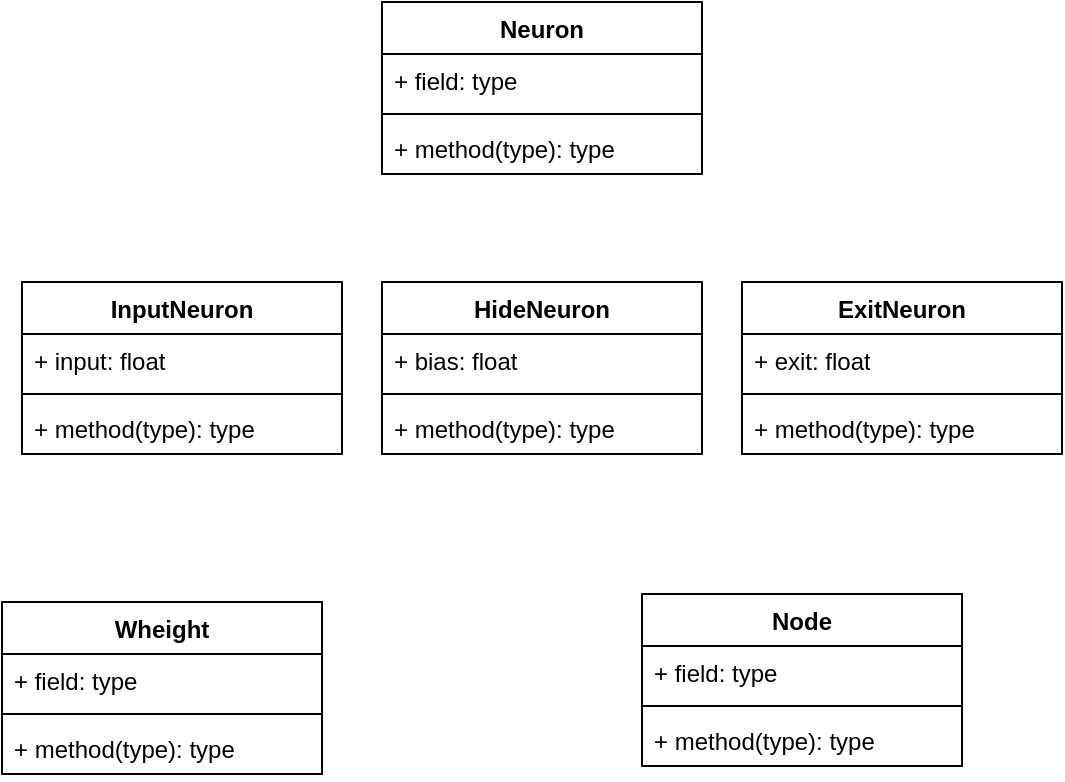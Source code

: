 <mxfile version="24.7.16">
  <diagram name="Page-1" id="c4acf3e9-155e-7222-9cf6-157b1a14988f">
    <mxGraphModel dx="989" dy="538" grid="1" gridSize="10" guides="1" tooltips="1" connect="1" arrows="1" fold="1" page="1" pageScale="1" pageWidth="850" pageHeight="1100" background="none" math="0" shadow="0">
      <root>
        <mxCell id="0" />
        <mxCell id="1" parent="0" />
        <mxCell id="xRj5u8_EQqiZDRWBOQwr-1" value="Neuron" style="swimlane;fontStyle=1;align=center;verticalAlign=top;childLayout=stackLayout;horizontal=1;startSize=26;horizontalStack=0;resizeParent=1;resizeParentMax=0;resizeLast=0;collapsible=1;marginBottom=0;whiteSpace=wrap;html=1;" vertex="1" parent="1">
          <mxGeometry x="360" y="240" width="160" height="86" as="geometry" />
        </mxCell>
        <mxCell id="xRj5u8_EQqiZDRWBOQwr-2" value="+ field: type" style="text;strokeColor=none;fillColor=none;align=left;verticalAlign=top;spacingLeft=4;spacingRight=4;overflow=hidden;rotatable=0;points=[[0,0.5],[1,0.5]];portConstraint=eastwest;whiteSpace=wrap;html=1;" vertex="1" parent="xRj5u8_EQqiZDRWBOQwr-1">
          <mxGeometry y="26" width="160" height="26" as="geometry" />
        </mxCell>
        <mxCell id="xRj5u8_EQqiZDRWBOQwr-3" value="" style="line;strokeWidth=1;fillColor=none;align=left;verticalAlign=middle;spacingTop=-1;spacingLeft=3;spacingRight=3;rotatable=0;labelPosition=right;points=[];portConstraint=eastwest;strokeColor=inherit;" vertex="1" parent="xRj5u8_EQqiZDRWBOQwr-1">
          <mxGeometry y="52" width="160" height="8" as="geometry" />
        </mxCell>
        <mxCell id="xRj5u8_EQqiZDRWBOQwr-4" value="+ method(type): type" style="text;strokeColor=none;fillColor=none;align=left;verticalAlign=top;spacingLeft=4;spacingRight=4;overflow=hidden;rotatable=0;points=[[0,0.5],[1,0.5]];portConstraint=eastwest;whiteSpace=wrap;html=1;" vertex="1" parent="xRj5u8_EQqiZDRWBOQwr-1">
          <mxGeometry y="60" width="160" height="26" as="geometry" />
        </mxCell>
        <mxCell id="xRj5u8_EQqiZDRWBOQwr-5" value="InputNeuron" style="swimlane;fontStyle=1;align=center;verticalAlign=top;childLayout=stackLayout;horizontal=1;startSize=26;horizontalStack=0;resizeParent=1;resizeParentMax=0;resizeLast=0;collapsible=1;marginBottom=0;whiteSpace=wrap;html=1;" vertex="1" parent="1">
          <mxGeometry x="180" y="380" width="160" height="86" as="geometry" />
        </mxCell>
        <mxCell id="xRj5u8_EQqiZDRWBOQwr-6" value="+ input: float" style="text;strokeColor=none;fillColor=none;align=left;verticalAlign=top;spacingLeft=4;spacingRight=4;overflow=hidden;rotatable=0;points=[[0,0.5],[1,0.5]];portConstraint=eastwest;whiteSpace=wrap;html=1;" vertex="1" parent="xRj5u8_EQqiZDRWBOQwr-5">
          <mxGeometry y="26" width="160" height="26" as="geometry" />
        </mxCell>
        <mxCell id="xRj5u8_EQqiZDRWBOQwr-7" value="" style="line;strokeWidth=1;fillColor=none;align=left;verticalAlign=middle;spacingTop=-1;spacingLeft=3;spacingRight=3;rotatable=0;labelPosition=right;points=[];portConstraint=eastwest;strokeColor=inherit;" vertex="1" parent="xRj5u8_EQqiZDRWBOQwr-5">
          <mxGeometry y="52" width="160" height="8" as="geometry" />
        </mxCell>
        <mxCell id="xRj5u8_EQqiZDRWBOQwr-8" value="+ method(type): type" style="text;strokeColor=none;fillColor=none;align=left;verticalAlign=top;spacingLeft=4;spacingRight=4;overflow=hidden;rotatable=0;points=[[0,0.5],[1,0.5]];portConstraint=eastwest;whiteSpace=wrap;html=1;" vertex="1" parent="xRj5u8_EQqiZDRWBOQwr-5">
          <mxGeometry y="60" width="160" height="26" as="geometry" />
        </mxCell>
        <mxCell id="xRj5u8_EQqiZDRWBOQwr-9" value="HideNeuron" style="swimlane;fontStyle=1;align=center;verticalAlign=top;childLayout=stackLayout;horizontal=1;startSize=26;horizontalStack=0;resizeParent=1;resizeParentMax=0;resizeLast=0;collapsible=1;marginBottom=0;whiteSpace=wrap;html=1;" vertex="1" parent="1">
          <mxGeometry x="360" y="380" width="160" height="86" as="geometry" />
        </mxCell>
        <mxCell id="xRj5u8_EQqiZDRWBOQwr-10" value="+ bias: float&lt;div&gt;&lt;div&gt;&lt;br&gt;&lt;/div&gt;&lt;/div&gt;" style="text;strokeColor=none;fillColor=none;align=left;verticalAlign=top;spacingLeft=4;spacingRight=4;overflow=hidden;rotatable=0;points=[[0,0.5],[1,0.5]];portConstraint=eastwest;whiteSpace=wrap;html=1;" vertex="1" parent="xRj5u8_EQqiZDRWBOQwr-9">
          <mxGeometry y="26" width="160" height="26" as="geometry" />
        </mxCell>
        <mxCell id="xRj5u8_EQqiZDRWBOQwr-11" value="" style="line;strokeWidth=1;fillColor=none;align=left;verticalAlign=middle;spacingTop=-1;spacingLeft=3;spacingRight=3;rotatable=0;labelPosition=right;points=[];portConstraint=eastwest;strokeColor=inherit;" vertex="1" parent="xRj5u8_EQqiZDRWBOQwr-9">
          <mxGeometry y="52" width="160" height="8" as="geometry" />
        </mxCell>
        <mxCell id="xRj5u8_EQqiZDRWBOQwr-12" value="+ method(type): type" style="text;strokeColor=none;fillColor=none;align=left;verticalAlign=top;spacingLeft=4;spacingRight=4;overflow=hidden;rotatable=0;points=[[0,0.5],[1,0.5]];portConstraint=eastwest;whiteSpace=wrap;html=1;" vertex="1" parent="xRj5u8_EQqiZDRWBOQwr-9">
          <mxGeometry y="60" width="160" height="26" as="geometry" />
        </mxCell>
        <mxCell id="xRj5u8_EQqiZDRWBOQwr-13" value="ExitNeuron" style="swimlane;fontStyle=1;align=center;verticalAlign=top;childLayout=stackLayout;horizontal=1;startSize=26;horizontalStack=0;resizeParent=1;resizeParentMax=0;resizeLast=0;collapsible=1;marginBottom=0;whiteSpace=wrap;html=1;" vertex="1" parent="1">
          <mxGeometry x="540" y="380" width="160" height="86" as="geometry" />
        </mxCell>
        <mxCell id="xRj5u8_EQqiZDRWBOQwr-14" value="+ exit: float" style="text;strokeColor=none;fillColor=none;align=left;verticalAlign=top;spacingLeft=4;spacingRight=4;overflow=hidden;rotatable=0;points=[[0,0.5],[1,0.5]];portConstraint=eastwest;whiteSpace=wrap;html=1;" vertex="1" parent="xRj5u8_EQqiZDRWBOQwr-13">
          <mxGeometry y="26" width="160" height="26" as="geometry" />
        </mxCell>
        <mxCell id="xRj5u8_EQqiZDRWBOQwr-15" value="" style="line;strokeWidth=1;fillColor=none;align=left;verticalAlign=middle;spacingTop=-1;spacingLeft=3;spacingRight=3;rotatable=0;labelPosition=right;points=[];portConstraint=eastwest;strokeColor=inherit;" vertex="1" parent="xRj5u8_EQqiZDRWBOQwr-13">
          <mxGeometry y="52" width="160" height="8" as="geometry" />
        </mxCell>
        <mxCell id="xRj5u8_EQqiZDRWBOQwr-16" value="+ method(type): type" style="text;strokeColor=none;fillColor=none;align=left;verticalAlign=top;spacingLeft=4;spacingRight=4;overflow=hidden;rotatable=0;points=[[0,0.5],[1,0.5]];portConstraint=eastwest;whiteSpace=wrap;html=1;" vertex="1" parent="xRj5u8_EQqiZDRWBOQwr-13">
          <mxGeometry y="60" width="160" height="26" as="geometry" />
        </mxCell>
        <mxCell id="xRj5u8_EQqiZDRWBOQwr-19" value="Wheight" style="swimlane;fontStyle=1;align=center;verticalAlign=top;childLayout=stackLayout;horizontal=1;startSize=26;horizontalStack=0;resizeParent=1;resizeParentMax=0;resizeLast=0;collapsible=1;marginBottom=0;whiteSpace=wrap;html=1;" vertex="1" parent="1">
          <mxGeometry x="170" y="540" width="160" height="86" as="geometry" />
        </mxCell>
        <mxCell id="xRj5u8_EQqiZDRWBOQwr-20" value="+ field: type" style="text;strokeColor=none;fillColor=none;align=left;verticalAlign=top;spacingLeft=4;spacingRight=4;overflow=hidden;rotatable=0;points=[[0,0.5],[1,0.5]];portConstraint=eastwest;whiteSpace=wrap;html=1;" vertex="1" parent="xRj5u8_EQqiZDRWBOQwr-19">
          <mxGeometry y="26" width="160" height="26" as="geometry" />
        </mxCell>
        <mxCell id="xRj5u8_EQqiZDRWBOQwr-21" value="" style="line;strokeWidth=1;fillColor=none;align=left;verticalAlign=middle;spacingTop=-1;spacingLeft=3;spacingRight=3;rotatable=0;labelPosition=right;points=[];portConstraint=eastwest;strokeColor=inherit;" vertex="1" parent="xRj5u8_EQqiZDRWBOQwr-19">
          <mxGeometry y="52" width="160" height="8" as="geometry" />
        </mxCell>
        <mxCell id="xRj5u8_EQqiZDRWBOQwr-22" value="+ method(type): type" style="text;strokeColor=none;fillColor=none;align=left;verticalAlign=top;spacingLeft=4;spacingRight=4;overflow=hidden;rotatable=0;points=[[0,0.5],[1,0.5]];portConstraint=eastwest;whiteSpace=wrap;html=1;" vertex="1" parent="xRj5u8_EQqiZDRWBOQwr-19">
          <mxGeometry y="60" width="160" height="26" as="geometry" />
        </mxCell>
        <mxCell id="xRj5u8_EQqiZDRWBOQwr-23" value="Node" style="swimlane;fontStyle=1;align=center;verticalAlign=top;childLayout=stackLayout;horizontal=1;startSize=26;horizontalStack=0;resizeParent=1;resizeParentMax=0;resizeLast=0;collapsible=1;marginBottom=0;whiteSpace=wrap;html=1;" vertex="1" parent="1">
          <mxGeometry x="490" y="536" width="160" height="86" as="geometry" />
        </mxCell>
        <mxCell id="xRj5u8_EQqiZDRWBOQwr-24" value="+ field: type" style="text;strokeColor=none;fillColor=none;align=left;verticalAlign=top;spacingLeft=4;spacingRight=4;overflow=hidden;rotatable=0;points=[[0,0.5],[1,0.5]];portConstraint=eastwest;whiteSpace=wrap;html=1;" vertex="1" parent="xRj5u8_EQqiZDRWBOQwr-23">
          <mxGeometry y="26" width="160" height="26" as="geometry" />
        </mxCell>
        <mxCell id="xRj5u8_EQqiZDRWBOQwr-25" value="" style="line;strokeWidth=1;fillColor=none;align=left;verticalAlign=middle;spacingTop=-1;spacingLeft=3;spacingRight=3;rotatable=0;labelPosition=right;points=[];portConstraint=eastwest;strokeColor=inherit;" vertex="1" parent="xRj5u8_EQqiZDRWBOQwr-23">
          <mxGeometry y="52" width="160" height="8" as="geometry" />
        </mxCell>
        <mxCell id="xRj5u8_EQqiZDRWBOQwr-26" value="+ method(type): type" style="text;strokeColor=none;fillColor=none;align=left;verticalAlign=top;spacingLeft=4;spacingRight=4;overflow=hidden;rotatable=0;points=[[0,0.5],[1,0.5]];portConstraint=eastwest;whiteSpace=wrap;html=1;" vertex="1" parent="xRj5u8_EQqiZDRWBOQwr-23">
          <mxGeometry y="60" width="160" height="26" as="geometry" />
        </mxCell>
      </root>
    </mxGraphModel>
  </diagram>
</mxfile>
